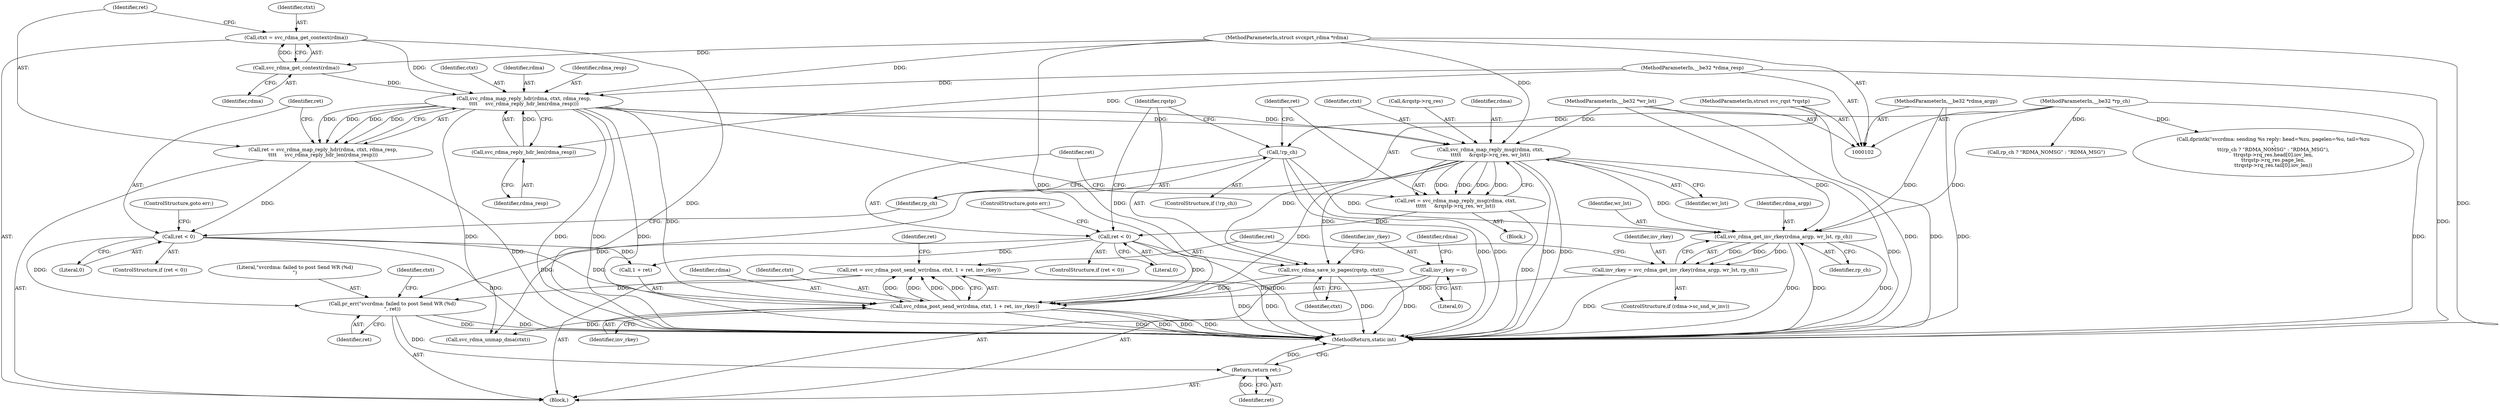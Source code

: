 digraph "0_linux_c70422f760c120480fee4de6c38804c72aa26bc1_32@API" {
"1000194" [label="(Call,ret = svc_rdma_post_send_wr(rdma, ctxt, 1 + ret, inv_rkey))"];
"1000196" [label="(Call,svc_rdma_post_send_wr(rdma, ctxt, 1 + ret, inv_rkey))"];
"1000165" [label="(Call,svc_rdma_map_reply_msg(rdma, ctxt,\n\t\t\t\t\t     &rqstp->rq_res, wr_lst))"];
"1000148" [label="(Call,svc_rdma_map_reply_hdr(rdma, ctxt, rdma_resp,\n\t\t\t\t     svc_rdma_reply_hdr_len(rdma_resp)))"];
"1000144" [label="(Call,svc_rdma_get_context(rdma))"];
"1000103" [label="(MethodParameterIn,struct svcxprt_rdma *rdma)"];
"1000142" [label="(Call,ctxt = svc_rdma_get_context(rdma))"];
"1000152" [label="(Call,svc_rdma_reply_hdr_len(rdma_resp))"];
"1000105" [label="(MethodParameterIn,__be32 *rdma_resp)"];
"1000107" [label="(MethodParameterIn,__be32 *wr_lst)"];
"1000178" [label="(Call,svc_rdma_save_io_pages(rqstp, ctxt))"];
"1000106" [label="(MethodParameterIn,struct svc_rqst *rqstp)"];
"1000155" [label="(Call,ret < 0)"];
"1000146" [label="(Call,ret = svc_rdma_map_reply_hdr(rdma, ctxt, rdma_resp,\n\t\t\t\t     svc_rdma_reply_hdr_len(rdma_resp)))"];
"1000174" [label="(Call,ret < 0)"];
"1000163" [label="(Call,ret = svc_rdma_map_reply_msg(rdma, ctxt,\n\t\t\t\t\t     &rqstp->rq_res, wr_lst))"];
"1000181" [label="(Call,inv_rkey = 0)"];
"1000188" [label="(Call,inv_rkey = svc_rdma_get_inv_rkey(rdma_argp, wr_lst, rp_ch))"];
"1000190" [label="(Call,svc_rdma_get_inv_rkey(rdma_argp, wr_lst, rp_ch))"];
"1000104" [label="(MethodParameterIn,__be32 *rdma_argp)"];
"1000160" [label="(Call,!rp_ch)"];
"1000108" [label="(MethodParameterIn,__be32 *rp_ch)"];
"1000209" [label="(Call,pr_err(\"svcrdma: failed to post Send WR (%d)\n\", ret))"];
"1000217" [label="(Return,return ret;)"];
"1000109" [label="(Block,)"];
"1000175" [label="(Identifier,ret)"];
"1000197" [label="(Identifier,rdma)"];
"1000217" [label="(Return,return ret;)"];
"1000190" [label="(Call,svc_rdma_get_inv_rkey(rdma_argp, wr_lst, rp_ch))"];
"1000188" [label="(Call,inv_rkey = svc_rdma_get_inv_rkey(rdma_argp, wr_lst, rp_ch))"];
"1000174" [label="(Call,ret < 0)"];
"1000107" [label="(MethodParameterIn,__be32 *wr_lst)"];
"1000184" [label="(ControlStructure,if (rdma->sc_snd_w_inv))"];
"1000153" [label="(Identifier,rdma_resp)"];
"1000209" [label="(Call,pr_err(\"svcrdma: failed to post Send WR (%d)\n\", ret))"];
"1000161" [label="(Identifier,rp_ch)"];
"1000180" [label="(Identifier,ctxt)"];
"1000113" [label="(Call,dprintk(\"svcrdma: sending %s reply: head=%zu, pagelen=%u, tail=%zu\n\",\n\t\t(rp_ch ? \"RDMA_NOMSG\" : \"RDMA_MSG\"),\n\t\trqstp->rq_res.head[0].iov_len,\n\t\trqstp->rq_res.page_len,\n\t\trqstp->rq_res.tail[0].iov_len))"];
"1000194" [label="(Call,ret = svc_rdma_post_send_wr(rdma, ctxt, 1 + ret, inv_rkey))"];
"1000166" [label="(Identifier,rdma)"];
"1000145" [label="(Identifier,rdma)"];
"1000143" [label="(Identifier,ctxt)"];
"1000211" [label="(Identifier,ret)"];
"1000142" [label="(Call,ctxt = svc_rdma_get_context(rdma))"];
"1000163" [label="(Call,ret = svc_rdma_map_reply_msg(rdma, ctxt,\n\t\t\t\t\t     &rqstp->rq_res, wr_lst))"];
"1000219" [label="(MethodReturn,static int)"];
"1000154" [label="(ControlStructure,if (ret < 0))"];
"1000189" [label="(Identifier,inv_rkey)"];
"1000213" [label="(Identifier,ctxt)"];
"1000210" [label="(Literal,\"svcrdma: failed to post Send WR (%d)\n\")"];
"1000198" [label="(Identifier,ctxt)"];
"1000155" [label="(Call,ret < 0)"];
"1000162" [label="(Block,)"];
"1000183" [label="(Literal,0)"];
"1000192" [label="(Identifier,wr_lst)"];
"1000152" [label="(Call,svc_rdma_reply_hdr_len(rdma_resp))"];
"1000181" [label="(Call,inv_rkey = 0)"];
"1000159" [label="(ControlStructure,if (!rp_ch))"];
"1000147" [label="(Identifier,ret)"];
"1000177" [label="(ControlStructure,goto err;)"];
"1000202" [label="(Identifier,inv_rkey)"];
"1000186" [label="(Identifier,rdma)"];
"1000172" [label="(Identifier,wr_lst)"];
"1000103" [label="(MethodParameterIn,struct svcxprt_rdma *rdma)"];
"1000106" [label="(MethodParameterIn,struct svc_rqst *rqstp)"];
"1000178" [label="(Call,svc_rdma_save_io_pages(rqstp, ctxt))"];
"1000218" [label="(Identifier,ret)"];
"1000212" [label="(Call,svc_rdma_unmap_dma(ctxt))"];
"1000158" [label="(ControlStructure,goto err;)"];
"1000195" [label="(Identifier,ret)"];
"1000104" [label="(MethodParameterIn,__be32 *rdma_argp)"];
"1000151" [label="(Identifier,rdma_resp)"];
"1000173" [label="(ControlStructure,if (ret < 0))"];
"1000105" [label="(MethodParameterIn,__be32 *rdma_resp)"];
"1000199" [label="(Call,1 + ret)"];
"1000182" [label="(Identifier,inv_rkey)"];
"1000108" [label="(MethodParameterIn,__be32 *rp_ch)"];
"1000148" [label="(Call,svc_rdma_map_reply_hdr(rdma, ctxt, rdma_resp,\n\t\t\t\t     svc_rdma_reply_hdr_len(rdma_resp)))"];
"1000167" [label="(Identifier,ctxt)"];
"1000191" [label="(Identifier,rdma_argp)"];
"1000168" [label="(Call,&rqstp->rq_res)"];
"1000176" [label="(Literal,0)"];
"1000144" [label="(Call,svc_rdma_get_context(rdma))"];
"1000150" [label="(Identifier,ctxt)"];
"1000193" [label="(Identifier,rp_ch)"];
"1000165" [label="(Call,svc_rdma_map_reply_msg(rdma, ctxt,\n\t\t\t\t\t     &rqstp->rq_res, wr_lst))"];
"1000146" [label="(Call,ret = svc_rdma_map_reply_hdr(rdma, ctxt, rdma_resp,\n\t\t\t\t     svc_rdma_reply_hdr_len(rdma_resp)))"];
"1000157" [label="(Literal,0)"];
"1000149" [label="(Identifier,rdma)"];
"1000179" [label="(Identifier,rqstp)"];
"1000156" [label="(Identifier,ret)"];
"1000115" [label="(Call,rp_ch ? \"RDMA_NOMSG\" : \"RDMA_MSG\")"];
"1000164" [label="(Identifier,ret)"];
"1000160" [label="(Call,!rp_ch)"];
"1000196" [label="(Call,svc_rdma_post_send_wr(rdma, ctxt, 1 + ret, inv_rkey))"];
"1000204" [label="(Identifier,ret)"];
"1000194" -> "1000109"  [label="AST: "];
"1000194" -> "1000196"  [label="CFG: "];
"1000195" -> "1000194"  [label="AST: "];
"1000196" -> "1000194"  [label="AST: "];
"1000204" -> "1000194"  [label="CFG: "];
"1000194" -> "1000219"  [label="DDG: "];
"1000194" -> "1000219"  [label="DDG: "];
"1000196" -> "1000194"  [label="DDG: "];
"1000196" -> "1000194"  [label="DDG: "];
"1000196" -> "1000194"  [label="DDG: "];
"1000196" -> "1000194"  [label="DDG: "];
"1000194" -> "1000209"  [label="DDG: "];
"1000196" -> "1000202"  [label="CFG: "];
"1000197" -> "1000196"  [label="AST: "];
"1000198" -> "1000196"  [label="AST: "];
"1000199" -> "1000196"  [label="AST: "];
"1000202" -> "1000196"  [label="AST: "];
"1000196" -> "1000219"  [label="DDG: "];
"1000196" -> "1000219"  [label="DDG: "];
"1000196" -> "1000219"  [label="DDG: "];
"1000196" -> "1000219"  [label="DDG: "];
"1000165" -> "1000196"  [label="DDG: "];
"1000148" -> "1000196"  [label="DDG: "];
"1000103" -> "1000196"  [label="DDG: "];
"1000178" -> "1000196"  [label="DDG: "];
"1000155" -> "1000196"  [label="DDG: "];
"1000174" -> "1000196"  [label="DDG: "];
"1000181" -> "1000196"  [label="DDG: "];
"1000188" -> "1000196"  [label="DDG: "];
"1000196" -> "1000212"  [label="DDG: "];
"1000165" -> "1000163"  [label="AST: "];
"1000165" -> "1000172"  [label="CFG: "];
"1000166" -> "1000165"  [label="AST: "];
"1000167" -> "1000165"  [label="AST: "];
"1000168" -> "1000165"  [label="AST: "];
"1000172" -> "1000165"  [label="AST: "];
"1000163" -> "1000165"  [label="CFG: "];
"1000165" -> "1000219"  [label="DDG: "];
"1000165" -> "1000219"  [label="DDG: "];
"1000165" -> "1000219"  [label="DDG: "];
"1000165" -> "1000163"  [label="DDG: "];
"1000165" -> "1000163"  [label="DDG: "];
"1000165" -> "1000163"  [label="DDG: "];
"1000165" -> "1000163"  [label="DDG: "];
"1000148" -> "1000165"  [label="DDG: "];
"1000148" -> "1000165"  [label="DDG: "];
"1000103" -> "1000165"  [label="DDG: "];
"1000107" -> "1000165"  [label="DDG: "];
"1000165" -> "1000178"  [label="DDG: "];
"1000165" -> "1000190"  [label="DDG: "];
"1000165" -> "1000212"  [label="DDG: "];
"1000148" -> "1000146"  [label="AST: "];
"1000148" -> "1000152"  [label="CFG: "];
"1000149" -> "1000148"  [label="AST: "];
"1000150" -> "1000148"  [label="AST: "];
"1000151" -> "1000148"  [label="AST: "];
"1000152" -> "1000148"  [label="AST: "];
"1000146" -> "1000148"  [label="CFG: "];
"1000148" -> "1000219"  [label="DDG: "];
"1000148" -> "1000219"  [label="DDG: "];
"1000148" -> "1000219"  [label="DDG: "];
"1000148" -> "1000146"  [label="DDG: "];
"1000148" -> "1000146"  [label="DDG: "];
"1000148" -> "1000146"  [label="DDG: "];
"1000148" -> "1000146"  [label="DDG: "];
"1000144" -> "1000148"  [label="DDG: "];
"1000103" -> "1000148"  [label="DDG: "];
"1000142" -> "1000148"  [label="DDG: "];
"1000152" -> "1000148"  [label="DDG: "];
"1000105" -> "1000148"  [label="DDG: "];
"1000148" -> "1000178"  [label="DDG: "];
"1000148" -> "1000212"  [label="DDG: "];
"1000144" -> "1000142"  [label="AST: "];
"1000144" -> "1000145"  [label="CFG: "];
"1000145" -> "1000144"  [label="AST: "];
"1000142" -> "1000144"  [label="CFG: "];
"1000144" -> "1000142"  [label="DDG: "];
"1000103" -> "1000144"  [label="DDG: "];
"1000103" -> "1000102"  [label="AST: "];
"1000103" -> "1000219"  [label="DDG: "];
"1000142" -> "1000109"  [label="AST: "];
"1000143" -> "1000142"  [label="AST: "];
"1000147" -> "1000142"  [label="CFG: "];
"1000142" -> "1000219"  [label="DDG: "];
"1000152" -> "1000153"  [label="CFG: "];
"1000153" -> "1000152"  [label="AST: "];
"1000105" -> "1000152"  [label="DDG: "];
"1000105" -> "1000102"  [label="AST: "];
"1000105" -> "1000219"  [label="DDG: "];
"1000107" -> "1000102"  [label="AST: "];
"1000107" -> "1000219"  [label="DDG: "];
"1000107" -> "1000190"  [label="DDG: "];
"1000178" -> "1000109"  [label="AST: "];
"1000178" -> "1000180"  [label="CFG: "];
"1000179" -> "1000178"  [label="AST: "];
"1000180" -> "1000178"  [label="AST: "];
"1000182" -> "1000178"  [label="CFG: "];
"1000178" -> "1000219"  [label="DDG: "];
"1000178" -> "1000219"  [label="DDG: "];
"1000106" -> "1000178"  [label="DDG: "];
"1000106" -> "1000102"  [label="AST: "];
"1000106" -> "1000219"  [label="DDG: "];
"1000155" -> "1000154"  [label="AST: "];
"1000155" -> "1000157"  [label="CFG: "];
"1000156" -> "1000155"  [label="AST: "];
"1000157" -> "1000155"  [label="AST: "];
"1000158" -> "1000155"  [label="CFG: "];
"1000161" -> "1000155"  [label="CFG: "];
"1000155" -> "1000219"  [label="DDG: "];
"1000146" -> "1000155"  [label="DDG: "];
"1000155" -> "1000199"  [label="DDG: "];
"1000155" -> "1000209"  [label="DDG: "];
"1000146" -> "1000109"  [label="AST: "];
"1000147" -> "1000146"  [label="AST: "];
"1000156" -> "1000146"  [label="CFG: "];
"1000146" -> "1000219"  [label="DDG: "];
"1000174" -> "1000173"  [label="AST: "];
"1000174" -> "1000176"  [label="CFG: "];
"1000175" -> "1000174"  [label="AST: "];
"1000176" -> "1000174"  [label="AST: "];
"1000177" -> "1000174"  [label="CFG: "];
"1000179" -> "1000174"  [label="CFG: "];
"1000174" -> "1000219"  [label="DDG: "];
"1000163" -> "1000174"  [label="DDG: "];
"1000174" -> "1000199"  [label="DDG: "];
"1000174" -> "1000209"  [label="DDG: "];
"1000163" -> "1000162"  [label="AST: "];
"1000164" -> "1000163"  [label="AST: "];
"1000175" -> "1000163"  [label="CFG: "];
"1000163" -> "1000219"  [label="DDG: "];
"1000181" -> "1000109"  [label="AST: "];
"1000181" -> "1000183"  [label="CFG: "];
"1000182" -> "1000181"  [label="AST: "];
"1000183" -> "1000181"  [label="AST: "];
"1000186" -> "1000181"  [label="CFG: "];
"1000188" -> "1000184"  [label="AST: "];
"1000188" -> "1000190"  [label="CFG: "];
"1000189" -> "1000188"  [label="AST: "];
"1000190" -> "1000188"  [label="AST: "];
"1000195" -> "1000188"  [label="CFG: "];
"1000188" -> "1000219"  [label="DDG: "];
"1000190" -> "1000188"  [label="DDG: "];
"1000190" -> "1000188"  [label="DDG: "];
"1000190" -> "1000188"  [label="DDG: "];
"1000190" -> "1000193"  [label="CFG: "];
"1000191" -> "1000190"  [label="AST: "];
"1000192" -> "1000190"  [label="AST: "];
"1000193" -> "1000190"  [label="AST: "];
"1000190" -> "1000219"  [label="DDG: "];
"1000190" -> "1000219"  [label="DDG: "];
"1000190" -> "1000219"  [label="DDG: "];
"1000104" -> "1000190"  [label="DDG: "];
"1000160" -> "1000190"  [label="DDG: "];
"1000108" -> "1000190"  [label="DDG: "];
"1000104" -> "1000102"  [label="AST: "];
"1000104" -> "1000219"  [label="DDG: "];
"1000160" -> "1000159"  [label="AST: "];
"1000160" -> "1000161"  [label="CFG: "];
"1000161" -> "1000160"  [label="AST: "];
"1000164" -> "1000160"  [label="CFG: "];
"1000179" -> "1000160"  [label="CFG: "];
"1000160" -> "1000219"  [label="DDG: "];
"1000160" -> "1000219"  [label="DDG: "];
"1000108" -> "1000160"  [label="DDG: "];
"1000108" -> "1000102"  [label="AST: "];
"1000108" -> "1000219"  [label="DDG: "];
"1000108" -> "1000113"  [label="DDG: "];
"1000108" -> "1000115"  [label="DDG: "];
"1000209" -> "1000109"  [label="AST: "];
"1000209" -> "1000211"  [label="CFG: "];
"1000210" -> "1000209"  [label="AST: "];
"1000211" -> "1000209"  [label="AST: "];
"1000213" -> "1000209"  [label="CFG: "];
"1000209" -> "1000219"  [label="DDG: "];
"1000209" -> "1000219"  [label="DDG: "];
"1000209" -> "1000217"  [label="DDG: "];
"1000217" -> "1000109"  [label="AST: "];
"1000217" -> "1000218"  [label="CFG: "];
"1000218" -> "1000217"  [label="AST: "];
"1000219" -> "1000217"  [label="CFG: "];
"1000217" -> "1000219"  [label="DDG: "];
"1000218" -> "1000217"  [label="DDG: "];
}
